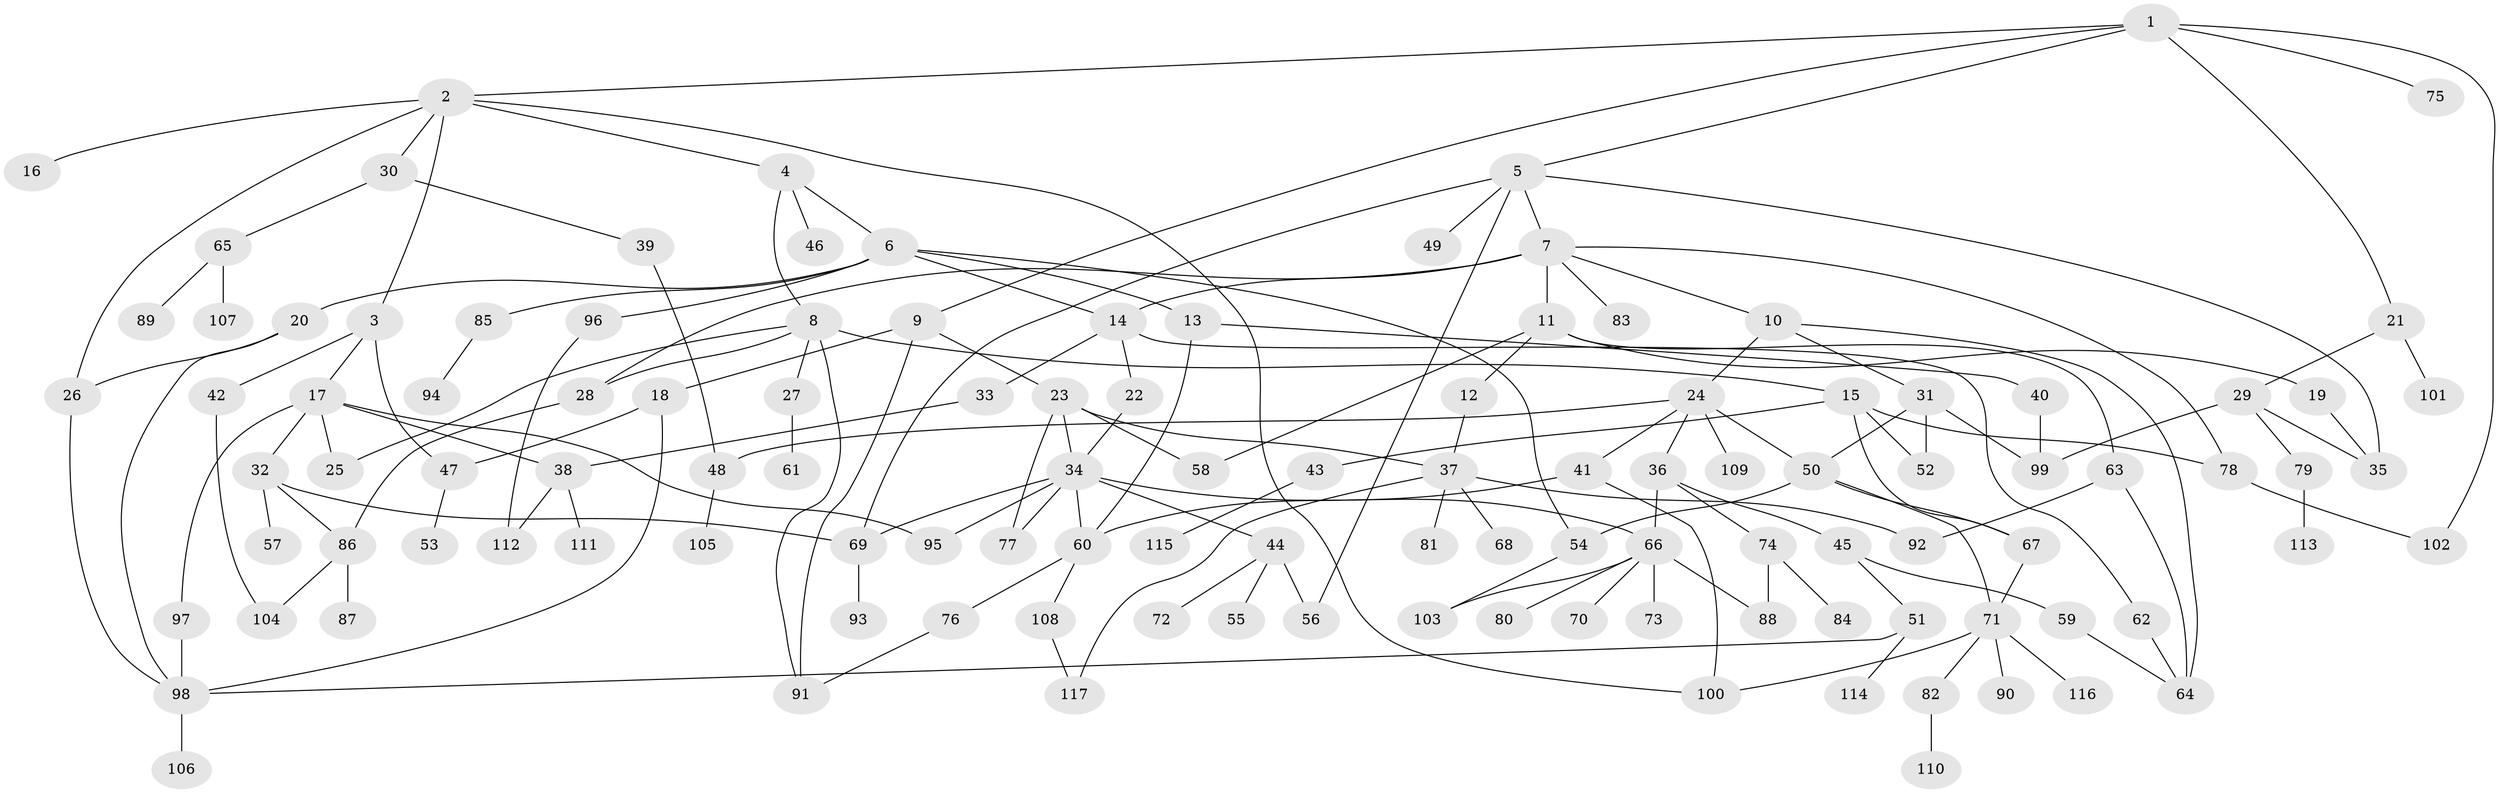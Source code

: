 // Generated by graph-tools (version 1.1) at 2025/13/03/09/25 04:13:37]
// undirected, 117 vertices, 163 edges
graph export_dot {
graph [start="1"]
  node [color=gray90,style=filled];
  1;
  2;
  3;
  4;
  5;
  6;
  7;
  8;
  9;
  10;
  11;
  12;
  13;
  14;
  15;
  16;
  17;
  18;
  19;
  20;
  21;
  22;
  23;
  24;
  25;
  26;
  27;
  28;
  29;
  30;
  31;
  32;
  33;
  34;
  35;
  36;
  37;
  38;
  39;
  40;
  41;
  42;
  43;
  44;
  45;
  46;
  47;
  48;
  49;
  50;
  51;
  52;
  53;
  54;
  55;
  56;
  57;
  58;
  59;
  60;
  61;
  62;
  63;
  64;
  65;
  66;
  67;
  68;
  69;
  70;
  71;
  72;
  73;
  74;
  75;
  76;
  77;
  78;
  79;
  80;
  81;
  82;
  83;
  84;
  85;
  86;
  87;
  88;
  89;
  90;
  91;
  92;
  93;
  94;
  95;
  96;
  97;
  98;
  99;
  100;
  101;
  102;
  103;
  104;
  105;
  106;
  107;
  108;
  109;
  110;
  111;
  112;
  113;
  114;
  115;
  116;
  117;
  1 -- 2;
  1 -- 5;
  1 -- 9;
  1 -- 21;
  1 -- 75;
  1 -- 102;
  2 -- 3;
  2 -- 4;
  2 -- 16;
  2 -- 26;
  2 -- 30;
  2 -- 100;
  3 -- 17;
  3 -- 42;
  3 -- 47;
  4 -- 6;
  4 -- 8;
  4 -- 46;
  5 -- 7;
  5 -- 49;
  5 -- 56;
  5 -- 69;
  5 -- 35;
  6 -- 13;
  6 -- 14;
  6 -- 20;
  6 -- 54;
  6 -- 85;
  6 -- 96;
  7 -- 10;
  7 -- 11;
  7 -- 78;
  7 -- 83;
  7 -- 28;
  7 -- 14;
  8 -- 15;
  8 -- 27;
  8 -- 28;
  8 -- 25;
  8 -- 91;
  9 -- 18;
  9 -- 23;
  9 -- 91;
  10 -- 24;
  10 -- 31;
  10 -- 64;
  11 -- 12;
  11 -- 19;
  11 -- 58;
  11 -- 63;
  12 -- 37;
  13 -- 40;
  13 -- 60;
  14 -- 22;
  14 -- 33;
  14 -- 62;
  15 -- 43;
  15 -- 67;
  15 -- 52;
  15 -- 78;
  17 -- 25;
  17 -- 32;
  17 -- 95;
  17 -- 97;
  17 -- 38;
  18 -- 47;
  18 -- 98;
  19 -- 35;
  20 -- 98;
  20 -- 26;
  21 -- 29;
  21 -- 101;
  22 -- 34;
  23 -- 77;
  23 -- 37;
  23 -- 58;
  23 -- 34;
  24 -- 36;
  24 -- 41;
  24 -- 48;
  24 -- 50;
  24 -- 109;
  26 -- 98;
  27 -- 61;
  28 -- 86;
  29 -- 35;
  29 -- 79;
  29 -- 99;
  30 -- 39;
  30 -- 65;
  31 -- 52;
  31 -- 50;
  31 -- 99;
  32 -- 57;
  32 -- 69;
  32 -- 86;
  33 -- 38;
  34 -- 44;
  34 -- 60;
  34 -- 66;
  34 -- 69;
  34 -- 95;
  34 -- 77;
  36 -- 45;
  36 -- 66;
  36 -- 74;
  37 -- 68;
  37 -- 81;
  37 -- 92;
  37 -- 117;
  38 -- 111;
  38 -- 112;
  39 -- 48;
  40 -- 99;
  41 -- 100;
  41 -- 60;
  42 -- 104;
  43 -- 115;
  44 -- 55;
  44 -- 56;
  44 -- 72;
  45 -- 51;
  45 -- 59;
  47 -- 53;
  48 -- 105;
  50 -- 71;
  50 -- 54;
  50 -- 67;
  51 -- 114;
  51 -- 98;
  54 -- 103;
  59 -- 64;
  60 -- 76;
  60 -- 108;
  62 -- 64;
  63 -- 64;
  63 -- 92;
  65 -- 89;
  65 -- 107;
  66 -- 70;
  66 -- 73;
  66 -- 80;
  66 -- 103;
  66 -- 88;
  67 -- 71;
  69 -- 93;
  71 -- 82;
  71 -- 90;
  71 -- 116;
  71 -- 100;
  74 -- 84;
  74 -- 88;
  76 -- 91;
  78 -- 102;
  79 -- 113;
  82 -- 110;
  85 -- 94;
  86 -- 87;
  86 -- 104;
  96 -- 112;
  97 -- 98;
  98 -- 106;
  108 -- 117;
}
